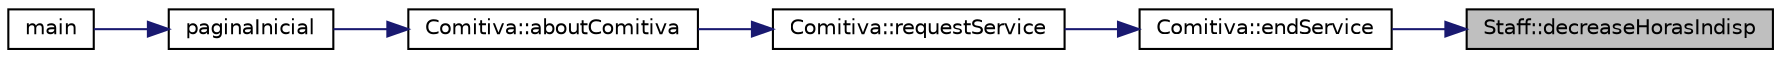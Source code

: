 digraph "Staff::decreaseHorasIndisp"
{
 // LATEX_PDF_SIZE
  edge [fontname="Helvetica",fontsize="10",labelfontname="Helvetica",labelfontsize="10"];
  node [fontname="Helvetica",fontsize="10",shape=record];
  rankdir="RL";
  Node1 [label="Staff::decreaseHorasIndisp",height=0.2,width=0.4,color="black", fillcolor="grey75", style="filled", fontcolor="black",tooltip="Esta função decrementa um número de horas de indisponibilidade a um Staff."];
  Node1 -> Node2 [dir="back",color="midnightblue",fontsize="10",style="solid",fontname="Helvetica"];
  Node2 [label="Comitiva::endService",height=0.2,width=0.4,color="black", fillcolor="white", style="filled",URL="$class_comitiva.html#ad5773bffc8c0fe8bae2c93fd11dc5001",tooltip="Esta função termina os serviços sendo feitos no momento, diminuíndo a indisponibilidade de todos os S..."];
  Node2 -> Node3 [dir="back",color="midnightblue",fontsize="10",style="solid",fontname="Helvetica"];
  Node3 [label="Comitiva::requestService",height=0.2,width=0.4,color="black", fillcolor="white", style="filled",URL="$class_comitiva.html#a22f61f628f4cd9f3b709037f2f96d872",tooltip="Esta função mostra um menu de serviços que podem ser requeridos por atletas."];
  Node3 -> Node4 [dir="back",color="midnightblue",fontsize="10",style="solid",fontname="Helvetica"];
  Node4 [label="Comitiva::aboutComitiva",height=0.2,width=0.4,color="black", fillcolor="white", style="filled",URL="$class_comitiva.html#a3781e251409ca01dfdc898e66285c954",tooltip="Esta função mostra as opções para interagir com a Comitiva (adicionar, editar, eliminar,..."];
  Node4 -> Node5 [dir="back",color="midnightblue",fontsize="10",style="solid",fontname="Helvetica"];
  Node5 [label="paginaInicial",height=0.2,width=0.4,color="black", fillcolor="white", style="filled",URL="$menu_8h.html#a96dac07912e4edb4cb4e758e0130cf0d",tooltip="Esta função é o página inicial do programa. Todos os objetivos do projeto se fazem dentro desta funçã..."];
  Node5 -> Node6 [dir="back",color="midnightblue",fontsize="10",style="solid",fontname="Helvetica"];
  Node6 [label="main",height=0.2,width=0.4,color="black", fillcolor="white", style="filled",URL="$main_8cpp.html#ae66f6b31b5ad750f1fe042a706a4e3d4",tooltip=" "];
}
